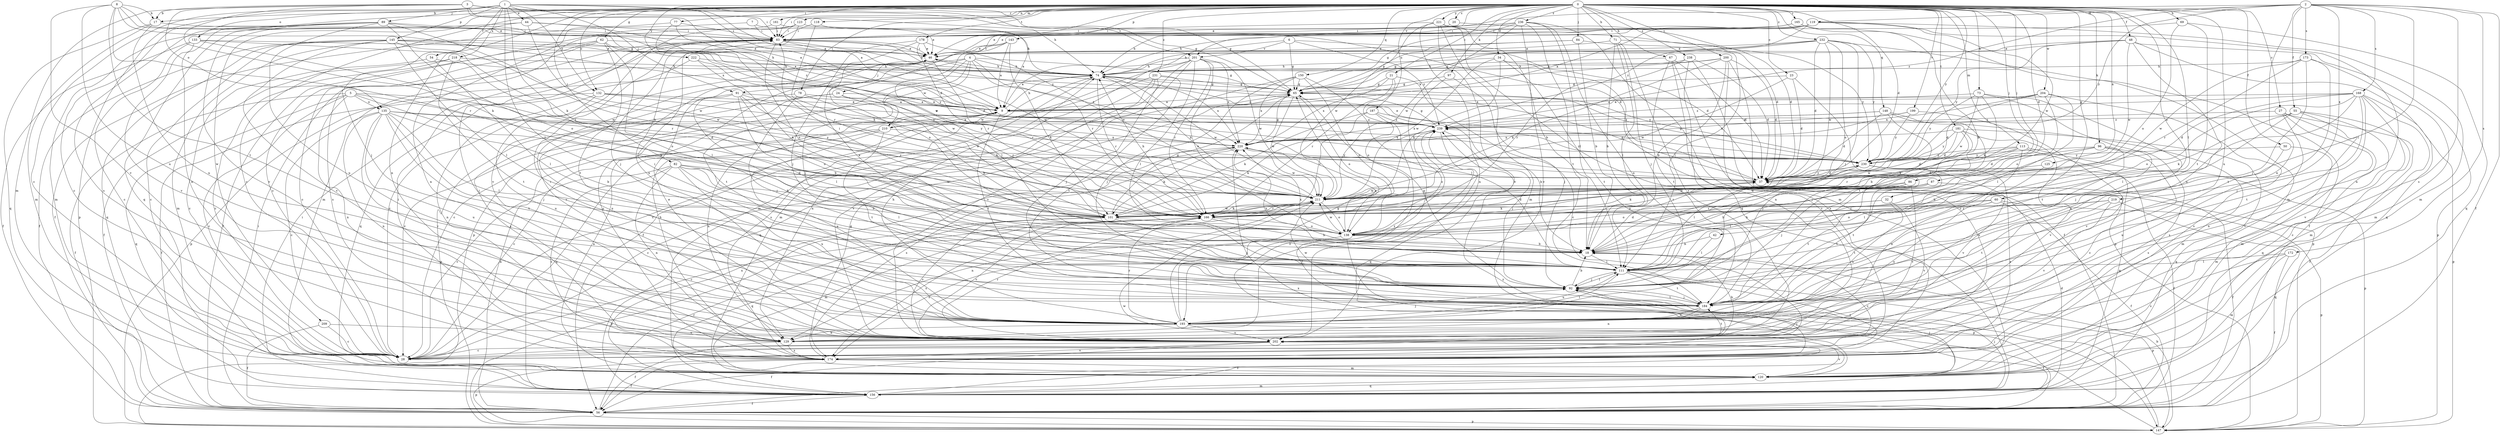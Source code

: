 strict digraph  {
0;
1;
2;
3;
4;
5;
6;
7;
8;
9;
17;
18;
20;
21;
23;
24;
27;
28;
32;
34;
37;
42;
44;
46;
48;
50;
54;
55;
56;
60;
62;
65;
67;
69;
71;
73;
74;
77;
78;
82;
83;
84;
86;
87;
89;
91;
92;
96;
97;
101;
111;
113;
118;
119;
120;
123;
125;
129;
132;
133;
135;
138;
143;
145;
147;
148;
150;
156;
161;
165;
166;
168;
172;
173;
174;
178;
181;
184;
187;
193;
199;
200;
201;
202;
204;
209;
210;
211;
218;
219;
220;
221;
222;
230;
231;
232;
236;
238;
239;
0 -> 17  [label=b];
0 -> 20  [label=c];
0 -> 21  [label=c];
0 -> 23  [label=c];
0 -> 24  [label=c];
0 -> 27  [label=c];
0 -> 28  [label=c];
0 -> 32  [label=d];
0 -> 34  [label=d];
0 -> 37  [label=d];
0 -> 42  [label=e];
0 -> 48  [label=f];
0 -> 50  [label=f];
0 -> 60  [label=g];
0 -> 62  [label=g];
0 -> 67  [label=h];
0 -> 69  [label=h];
0 -> 71  [label=h];
0 -> 73  [label=h];
0 -> 77  [label=i];
0 -> 78  [label=i];
0 -> 82  [label=i];
0 -> 83  [label=i];
0 -> 84  [label=j];
0 -> 86  [label=j];
0 -> 87  [label=j];
0 -> 96  [label=k];
0 -> 97  [label=k];
0 -> 111  [label=l];
0 -> 113  [label=m];
0 -> 118  [label=m];
0 -> 123  [label=n];
0 -> 125  [label=n];
0 -> 129  [label=n];
0 -> 132  [label=o];
0 -> 143  [label=p];
0 -> 148  [label=q];
0 -> 150  [label=q];
0 -> 156  [label=q];
0 -> 161  [label=r];
0 -> 165  [label=r];
0 -> 178  [label=t];
0 -> 181  [label=t];
0 -> 187  [label=u];
0 -> 193  [label=u];
0 -> 199  [label=v];
0 -> 200  [label=v];
0 -> 201  [label=v];
0 -> 204  [label=w];
0 -> 209  [label=w];
0 -> 221  [label=y];
0 -> 222  [label=y];
0 -> 230  [label=y];
0 -> 231  [label=z];
0 -> 232  [label=z];
0 -> 236  [label=z];
0 -> 238  [label=z];
1 -> 9  [label=a];
1 -> 28  [label=c];
1 -> 37  [label=d];
1 -> 44  [label=e];
1 -> 54  [label=f];
1 -> 65  [label=g];
1 -> 89  [label=j];
1 -> 91  [label=j];
1 -> 101  [label=k];
1 -> 111  [label=l];
1 -> 132  [label=o];
1 -> 133  [label=o];
1 -> 145  [label=p];
1 -> 147  [label=p];
1 -> 218  [label=x];
2 -> 46  [label=e];
2 -> 55  [label=f];
2 -> 56  [label=f];
2 -> 111  [label=l];
2 -> 119  [label=m];
2 -> 129  [label=n];
2 -> 168  [label=s];
2 -> 172  [label=s];
2 -> 173  [label=s];
2 -> 174  [label=s];
2 -> 219  [label=x];
2 -> 230  [label=y];
2 -> 239  [label=z];
3 -> 9  [label=a];
3 -> 17  [label=b];
3 -> 65  [label=g];
3 -> 74  [label=h];
3 -> 83  [label=i];
3 -> 101  [label=k];
3 -> 120  [label=m];
3 -> 135  [label=o];
3 -> 201  [label=v];
4 -> 65  [label=g];
4 -> 74  [label=h];
4 -> 91  [label=j];
4 -> 92  [label=j];
4 -> 101  [label=k];
4 -> 174  [label=s];
4 -> 184  [label=t];
4 -> 210  [label=w];
4 -> 220  [label=x];
5 -> 28  [label=c];
5 -> 37  [label=d];
5 -> 56  [label=f];
5 -> 101  [label=k];
5 -> 129  [label=n];
5 -> 135  [label=o];
5 -> 156  [label=q];
5 -> 230  [label=y];
6 -> 37  [label=d];
6 -> 65  [label=g];
6 -> 120  [label=m];
6 -> 201  [label=v];
6 -> 239  [label=z];
7 -> 56  [label=f];
7 -> 74  [label=h];
7 -> 83  [label=i];
8 -> 17  [label=b];
8 -> 46  [label=e];
8 -> 65  [label=g];
8 -> 166  [label=r];
8 -> 184  [label=t];
8 -> 193  [label=u];
8 -> 202  [label=v];
8 -> 220  [label=x];
9 -> 65  [label=g];
9 -> 74  [label=h];
9 -> 129  [label=n];
9 -> 184  [label=t];
9 -> 210  [label=w];
9 -> 239  [label=z];
17 -> 83  [label=i];
17 -> 120  [label=m];
17 -> 156  [label=q];
17 -> 193  [label=u];
18 -> 28  [label=c];
18 -> 37  [label=d];
18 -> 46  [label=e];
18 -> 111  [label=l];
18 -> 220  [label=x];
20 -> 37  [label=d];
20 -> 83  [label=i];
21 -> 28  [label=c];
21 -> 65  [label=g];
21 -> 138  [label=o];
21 -> 166  [label=r];
21 -> 220  [label=x];
23 -> 37  [label=d];
23 -> 65  [label=g];
23 -> 184  [label=t];
23 -> 211  [label=w];
24 -> 9  [label=a];
24 -> 18  [label=b];
24 -> 28  [label=c];
24 -> 147  [label=p];
24 -> 166  [label=r];
27 -> 56  [label=f];
27 -> 120  [label=m];
27 -> 156  [label=q];
27 -> 174  [label=s];
27 -> 239  [label=z];
32 -> 138  [label=o];
32 -> 166  [label=r];
32 -> 193  [label=u];
32 -> 202  [label=v];
34 -> 74  [label=h];
34 -> 101  [label=k];
34 -> 174  [label=s];
34 -> 184  [label=t];
34 -> 211  [label=w];
37 -> 65  [label=g];
37 -> 211  [label=w];
37 -> 230  [label=y];
42 -> 18  [label=b];
42 -> 111  [label=l];
44 -> 83  [label=i];
44 -> 92  [label=j];
44 -> 120  [label=m];
44 -> 211  [label=w];
44 -> 239  [label=z];
46 -> 28  [label=c];
46 -> 74  [label=h];
46 -> 83  [label=i];
46 -> 156  [label=q];
46 -> 166  [label=r];
46 -> 202  [label=v];
48 -> 46  [label=e];
48 -> 65  [label=g];
48 -> 147  [label=p];
48 -> 156  [label=q];
48 -> 193  [label=u];
48 -> 211  [label=w];
48 -> 230  [label=y];
50 -> 120  [label=m];
50 -> 193  [label=u];
50 -> 230  [label=y];
54 -> 28  [label=c];
54 -> 74  [label=h];
54 -> 111  [label=l];
55 -> 28  [label=c];
55 -> 92  [label=j];
55 -> 101  [label=k];
55 -> 129  [label=n];
55 -> 202  [label=v];
55 -> 239  [label=z];
56 -> 9  [label=a];
56 -> 83  [label=i];
56 -> 147  [label=p];
56 -> 166  [label=r];
56 -> 211  [label=w];
60 -> 56  [label=f];
60 -> 138  [label=o];
60 -> 147  [label=p];
60 -> 166  [label=r];
60 -> 184  [label=t];
60 -> 193  [label=u];
62 -> 28  [label=c];
62 -> 37  [label=d];
62 -> 46  [label=e];
62 -> 56  [label=f];
62 -> 111  [label=l];
62 -> 174  [label=s];
62 -> 184  [label=t];
65 -> 9  [label=a];
65 -> 138  [label=o];
65 -> 211  [label=w];
67 -> 28  [label=c];
67 -> 37  [label=d];
67 -> 56  [label=f];
67 -> 74  [label=h];
67 -> 184  [label=t];
69 -> 83  [label=i];
69 -> 138  [label=o];
69 -> 156  [label=q];
69 -> 184  [label=t];
71 -> 18  [label=b];
71 -> 46  [label=e];
71 -> 92  [label=j];
71 -> 111  [label=l];
71 -> 202  [label=v];
71 -> 230  [label=y];
73 -> 9  [label=a];
73 -> 101  [label=k];
73 -> 184  [label=t];
73 -> 193  [label=u];
73 -> 211  [label=w];
73 -> 230  [label=y];
74 -> 28  [label=c];
74 -> 65  [label=g];
74 -> 166  [label=r];
74 -> 174  [label=s];
74 -> 211  [label=w];
74 -> 220  [label=x];
74 -> 230  [label=y];
77 -> 83  [label=i];
77 -> 129  [label=n];
77 -> 166  [label=r];
77 -> 211  [label=w];
78 -> 9  [label=a];
78 -> 92  [label=j];
78 -> 101  [label=k];
78 -> 174  [label=s];
82 -> 18  [label=b];
82 -> 28  [label=c];
82 -> 37  [label=d];
82 -> 101  [label=k];
82 -> 111  [label=l];
82 -> 129  [label=n];
82 -> 174  [label=s];
82 -> 193  [label=u];
82 -> 211  [label=w];
83 -> 46  [label=e];
83 -> 74  [label=h];
83 -> 92  [label=j];
83 -> 138  [label=o];
83 -> 211  [label=w];
83 -> 239  [label=z];
84 -> 18  [label=b];
84 -> 46  [label=e];
84 -> 65  [label=g];
84 -> 111  [label=l];
86 -> 18  [label=b];
86 -> 92  [label=j];
86 -> 166  [label=r];
86 -> 184  [label=t];
86 -> 202  [label=v];
86 -> 211  [label=w];
87 -> 18  [label=b];
87 -> 56  [label=f];
87 -> 101  [label=k];
87 -> 111  [label=l];
87 -> 138  [label=o];
87 -> 184  [label=t];
87 -> 211  [label=w];
89 -> 9  [label=a];
89 -> 28  [label=c];
89 -> 83  [label=i];
89 -> 101  [label=k];
89 -> 129  [label=n];
89 -> 138  [label=o];
89 -> 174  [label=s];
89 -> 193  [label=u];
89 -> 202  [label=v];
91 -> 9  [label=a];
91 -> 18  [label=b];
91 -> 111  [label=l];
91 -> 138  [label=o];
91 -> 166  [label=r];
91 -> 193  [label=u];
91 -> 220  [label=x];
92 -> 18  [label=b];
92 -> 65  [label=g];
92 -> 83  [label=i];
92 -> 111  [label=l];
92 -> 184  [label=t];
96 -> 18  [label=b];
96 -> 28  [label=c];
96 -> 37  [label=d];
96 -> 174  [label=s];
96 -> 193  [label=u];
96 -> 230  [label=y];
97 -> 65  [label=g];
97 -> 92  [label=j];
97 -> 193  [label=u];
101 -> 65  [label=g];
101 -> 83  [label=i];
101 -> 92  [label=j];
101 -> 111  [label=l];
101 -> 147  [label=p];
101 -> 156  [label=q];
101 -> 202  [label=v];
101 -> 211  [label=w];
111 -> 92  [label=j];
111 -> 147  [label=p];
111 -> 174  [label=s];
111 -> 184  [label=t];
111 -> 193  [label=u];
111 -> 220  [label=x];
113 -> 37  [label=d];
113 -> 129  [label=n];
113 -> 147  [label=p];
113 -> 156  [label=q];
113 -> 166  [label=r];
113 -> 211  [label=w];
113 -> 230  [label=y];
118 -> 9  [label=a];
118 -> 83  [label=i];
118 -> 101  [label=k];
119 -> 9  [label=a];
119 -> 46  [label=e];
119 -> 74  [label=h];
119 -> 83  [label=i];
119 -> 120  [label=m];
119 -> 129  [label=n];
119 -> 211  [label=w];
119 -> 239  [label=z];
120 -> 9  [label=a];
120 -> 92  [label=j];
120 -> 156  [label=q];
120 -> 202  [label=v];
123 -> 37  [label=d];
123 -> 83  [label=i];
123 -> 120  [label=m];
123 -> 193  [label=u];
123 -> 202  [label=v];
125 -> 37  [label=d];
125 -> 111  [label=l];
129 -> 56  [label=f];
129 -> 174  [label=s];
132 -> 9  [label=a];
132 -> 56  [label=f];
132 -> 129  [label=n];
132 -> 193  [label=u];
132 -> 211  [label=w];
132 -> 239  [label=z];
133 -> 28  [label=c];
133 -> 46  [label=e];
133 -> 56  [label=f];
133 -> 166  [label=r];
133 -> 202  [label=v];
133 -> 211  [label=w];
135 -> 18  [label=b];
135 -> 28  [label=c];
135 -> 92  [label=j];
135 -> 111  [label=l];
135 -> 129  [label=n];
135 -> 184  [label=t];
135 -> 193  [label=u];
135 -> 202  [label=v];
135 -> 230  [label=y];
135 -> 239  [label=z];
138 -> 18  [label=b];
138 -> 147  [label=p];
138 -> 174  [label=s];
138 -> 211  [label=w];
138 -> 220  [label=x];
138 -> 239  [label=z];
143 -> 9  [label=a];
143 -> 46  [label=e];
143 -> 111  [label=l];
143 -> 147  [label=p];
143 -> 166  [label=r];
145 -> 28  [label=c];
145 -> 46  [label=e];
145 -> 56  [label=f];
145 -> 74  [label=h];
145 -> 111  [label=l];
145 -> 120  [label=m];
145 -> 156  [label=q];
145 -> 202  [label=v];
145 -> 211  [label=w];
145 -> 230  [label=y];
147 -> 18  [label=b];
147 -> 220  [label=x];
147 -> 239  [label=z];
148 -> 18  [label=b];
148 -> 37  [label=d];
148 -> 92  [label=j];
148 -> 120  [label=m];
148 -> 220  [label=x];
148 -> 239  [label=z];
150 -> 65  [label=g];
150 -> 92  [label=j];
150 -> 111  [label=l];
150 -> 138  [label=o];
150 -> 156  [label=q];
150 -> 220  [label=x];
156 -> 37  [label=d];
156 -> 56  [label=f];
156 -> 83  [label=i];
156 -> 92  [label=j];
156 -> 120  [label=m];
156 -> 202  [label=v];
156 -> 220  [label=x];
161 -> 28  [label=c];
161 -> 46  [label=e];
161 -> 83  [label=i];
165 -> 18  [label=b];
165 -> 74  [label=h];
165 -> 83  [label=i];
165 -> 120  [label=m];
166 -> 18  [label=b];
166 -> 37  [label=d];
166 -> 74  [label=h];
166 -> 120  [label=m];
166 -> 138  [label=o];
166 -> 174  [label=s];
166 -> 202  [label=v];
168 -> 9  [label=a];
168 -> 37  [label=d];
168 -> 92  [label=j];
168 -> 111  [label=l];
168 -> 120  [label=m];
168 -> 138  [label=o];
168 -> 147  [label=p];
168 -> 184  [label=t];
168 -> 202  [label=v];
168 -> 239  [label=z];
172 -> 56  [label=f];
172 -> 111  [label=l];
172 -> 120  [label=m];
172 -> 174  [label=s];
173 -> 74  [label=h];
173 -> 92  [label=j];
173 -> 120  [label=m];
173 -> 166  [label=r];
173 -> 184  [label=t];
173 -> 211  [label=w];
174 -> 56  [label=f];
174 -> 65  [label=g];
174 -> 74  [label=h];
174 -> 83  [label=i];
174 -> 92  [label=j];
174 -> 120  [label=m];
174 -> 147  [label=p];
174 -> 239  [label=z];
178 -> 46  [label=e];
178 -> 92  [label=j];
178 -> 138  [label=o];
178 -> 166  [label=r];
178 -> 211  [label=w];
181 -> 37  [label=d];
181 -> 92  [label=j];
181 -> 101  [label=k];
181 -> 156  [label=q];
181 -> 202  [label=v];
181 -> 220  [label=x];
181 -> 230  [label=y];
184 -> 92  [label=j];
184 -> 129  [label=n];
184 -> 193  [label=u];
184 -> 211  [label=w];
187 -> 18  [label=b];
187 -> 56  [label=f];
187 -> 101  [label=k];
187 -> 166  [label=r];
187 -> 239  [label=z];
193 -> 56  [label=f];
193 -> 65  [label=g];
193 -> 74  [label=h];
193 -> 83  [label=i];
193 -> 92  [label=j];
193 -> 111  [label=l];
193 -> 129  [label=n];
193 -> 166  [label=r];
193 -> 202  [label=v];
193 -> 239  [label=z];
199 -> 202  [label=v];
199 -> 220  [label=x];
199 -> 230  [label=y];
199 -> 239  [label=z];
200 -> 9  [label=a];
200 -> 18  [label=b];
200 -> 28  [label=c];
200 -> 37  [label=d];
200 -> 74  [label=h];
200 -> 101  [label=k];
200 -> 147  [label=p];
201 -> 9  [label=a];
201 -> 56  [label=f];
201 -> 74  [label=h];
201 -> 111  [label=l];
201 -> 120  [label=m];
201 -> 138  [label=o];
201 -> 166  [label=r];
201 -> 202  [label=v];
201 -> 211  [label=w];
201 -> 220  [label=x];
202 -> 18  [label=b];
202 -> 28  [label=c];
202 -> 46  [label=e];
202 -> 56  [label=f];
202 -> 83  [label=i];
202 -> 166  [label=r];
202 -> 174  [label=s];
202 -> 184  [label=t];
204 -> 9  [label=a];
204 -> 37  [label=d];
204 -> 111  [label=l];
204 -> 138  [label=o];
204 -> 174  [label=s];
204 -> 220  [label=x];
209 -> 28  [label=c];
209 -> 56  [label=f];
209 -> 202  [label=v];
210 -> 9  [label=a];
210 -> 28  [label=c];
210 -> 156  [label=q];
210 -> 184  [label=t];
210 -> 193  [label=u];
210 -> 220  [label=x];
211 -> 28  [label=c];
211 -> 74  [label=h];
211 -> 101  [label=k];
211 -> 129  [label=n];
211 -> 138  [label=o];
211 -> 166  [label=r];
218 -> 28  [label=c];
218 -> 56  [label=f];
218 -> 74  [label=h];
218 -> 138  [label=o];
218 -> 184  [label=t];
219 -> 101  [label=k];
219 -> 156  [label=q];
219 -> 166  [label=r];
219 -> 184  [label=t];
219 -> 202  [label=v];
220 -> 28  [label=c];
220 -> 65  [label=g];
220 -> 101  [label=k];
220 -> 174  [label=s];
220 -> 211  [label=w];
220 -> 230  [label=y];
221 -> 18  [label=b];
221 -> 37  [label=d];
221 -> 83  [label=i];
221 -> 120  [label=m];
221 -> 129  [label=n];
221 -> 156  [label=q];
221 -> 202  [label=v];
221 -> 211  [label=w];
222 -> 74  [label=h];
222 -> 101  [label=k];
222 -> 147  [label=p];
222 -> 211  [label=w];
230 -> 37  [label=d];
230 -> 46  [label=e];
230 -> 56  [label=f];
230 -> 65  [label=g];
230 -> 111  [label=l];
230 -> 174  [label=s];
230 -> 184  [label=t];
230 -> 202  [label=v];
230 -> 239  [label=z];
231 -> 28  [label=c];
231 -> 65  [label=g];
231 -> 92  [label=j];
231 -> 129  [label=n];
231 -> 184  [label=t];
231 -> 202  [label=v];
232 -> 37  [label=d];
232 -> 46  [label=e];
232 -> 56  [label=f];
232 -> 65  [label=g];
232 -> 74  [label=h];
232 -> 92  [label=j];
232 -> 138  [label=o];
232 -> 211  [label=w];
232 -> 230  [label=y];
236 -> 46  [label=e];
236 -> 65  [label=g];
236 -> 83  [label=i];
236 -> 111  [label=l];
236 -> 120  [label=m];
236 -> 184  [label=t];
236 -> 193  [label=u];
236 -> 202  [label=v];
236 -> 211  [label=w];
238 -> 37  [label=d];
238 -> 74  [label=h];
238 -> 129  [label=n];
238 -> 147  [label=p];
238 -> 166  [label=r];
239 -> 65  [label=g];
239 -> 92  [label=j];
239 -> 101  [label=k];
239 -> 156  [label=q];
239 -> 220  [label=x];
}
